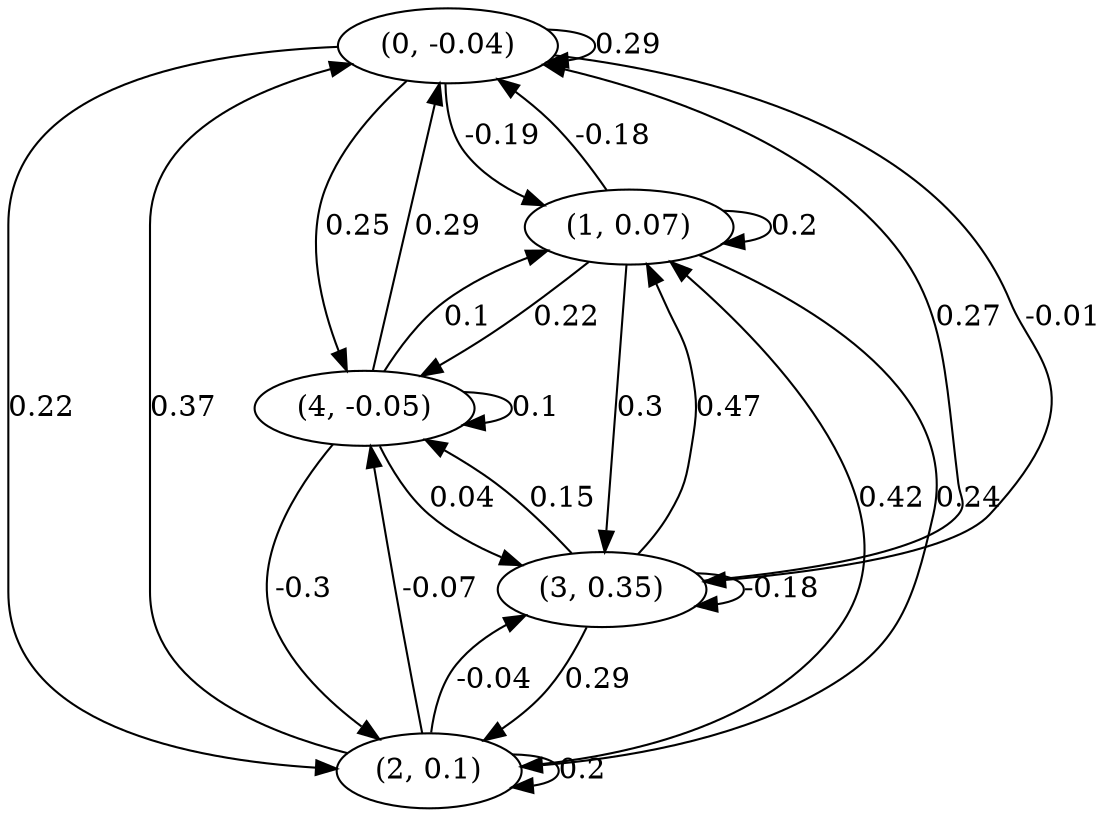 digraph {
    0 [ label = "(0, -0.04)" ]
    1 [ label = "(1, 0.07)" ]
    2 [ label = "(2, 0.1)" ]
    3 [ label = "(3, 0.35)" ]
    4 [ label = "(4, -0.05)" ]
    0 -> 0 [ label = "0.29" ]
    1 -> 1 [ label = "0.2" ]
    2 -> 2 [ label = "0.2" ]
    3 -> 3 [ label = "-0.18" ]
    4 -> 4 [ label = "0.1" ]
    1 -> 0 [ label = "-0.18" ]
    2 -> 0 [ label = "0.37" ]
    3 -> 0 [ label = "0.27" ]
    4 -> 0 [ label = "0.29" ]
    0 -> 1 [ label = "-0.19" ]
    2 -> 1 [ label = "0.42" ]
    3 -> 1 [ label = "0.47" ]
    4 -> 1 [ label = "0.1" ]
    0 -> 2 [ label = "0.22" ]
    1 -> 2 [ label = "0.24" ]
    3 -> 2 [ label = "0.29" ]
    4 -> 2 [ label = "-0.3" ]
    0 -> 3 [ label = "-0.01" ]
    1 -> 3 [ label = "0.3" ]
    2 -> 3 [ label = "-0.04" ]
    4 -> 3 [ label = "0.04" ]
    0 -> 4 [ label = "0.25" ]
    1 -> 4 [ label = "0.22" ]
    2 -> 4 [ label = "-0.07" ]
    3 -> 4 [ label = "0.15" ]
}

